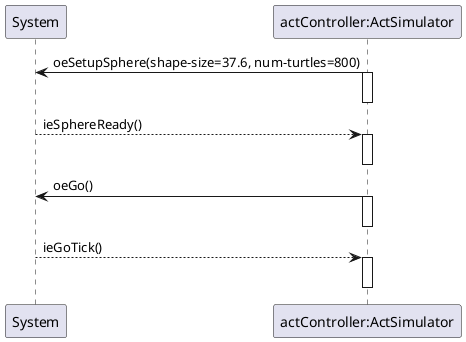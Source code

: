@startuml
participant System as system
participant "actController:ActSimulator" as controller

controller -> system : oeSetupSphere(shape-size=37.6, num-turtles=800)
activate controller
deactivate controller

system --> controller : ieSphereReady()
activate controller
deactivate controller

controller -> system : oeGo()
activate controller
deactivate controller

system --> controller : ieGoTick()
activate controller
deactivate controller
@enduml